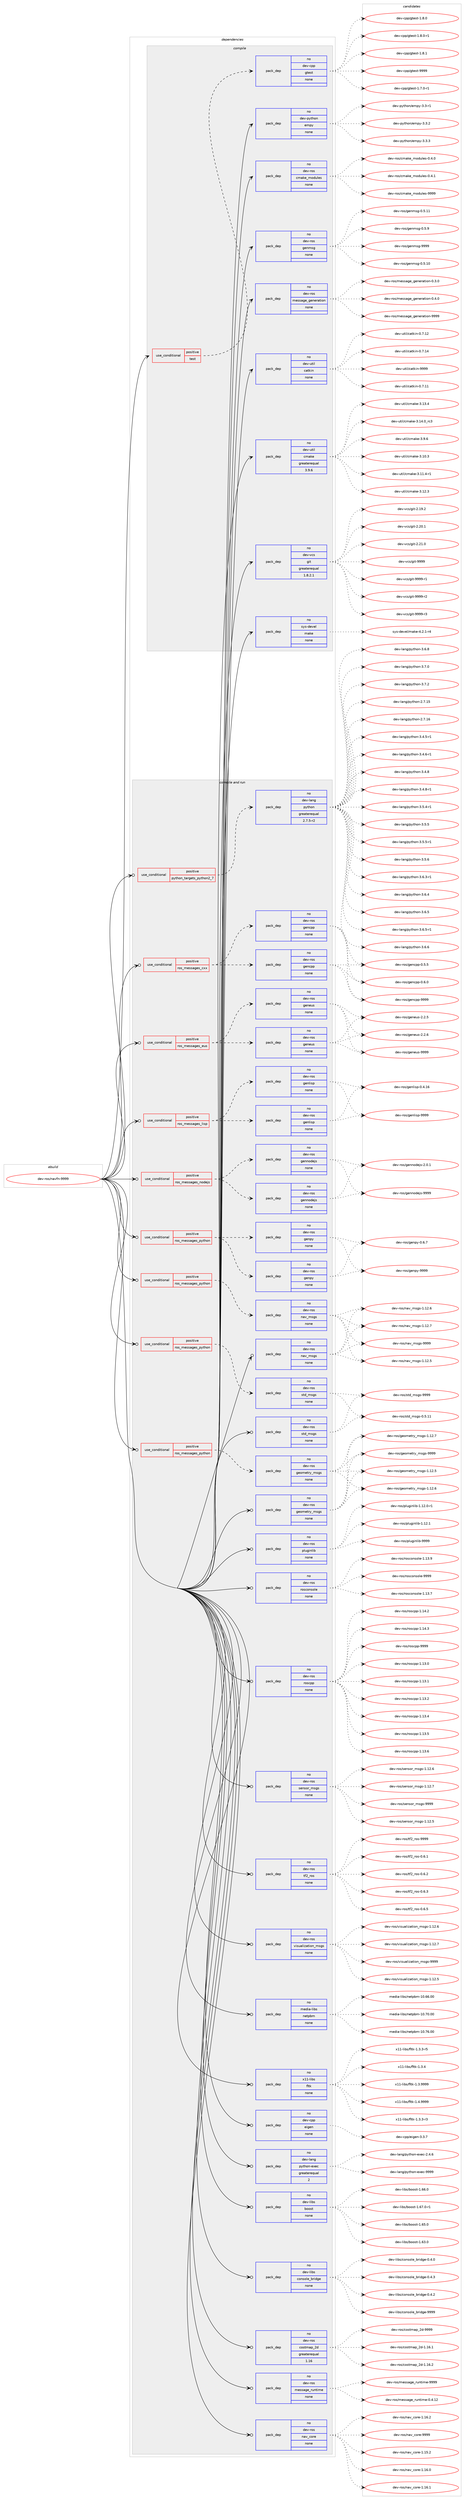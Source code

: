 digraph prolog {

# *************
# Graph options
# *************

newrank=true;
concentrate=true;
compound=true;
graph [rankdir=LR,fontname=Helvetica,fontsize=10,ranksep=1.5];#, ranksep=2.5, nodesep=0.2];
edge  [arrowhead=vee];
node  [fontname=Helvetica,fontsize=10];

# **********
# The ebuild
# **********

subgraph cluster_leftcol {
color=gray;
rank=same;
label=<<i>ebuild</i>>;
id [label="dev-ros/navfn-9999", color=red, width=4, href="../dev-ros/navfn-9999.svg"];
}

# ****************
# The dependencies
# ****************

subgraph cluster_midcol {
color=gray;
label=<<i>dependencies</i>>;
subgraph cluster_compile {
fillcolor="#eeeeee";
style=filled;
label=<<i>compile</i>>;
subgraph cond389167 {
dependency1460586 [label=<<TABLE BORDER="0" CELLBORDER="1" CELLSPACING="0" CELLPADDING="4"><TR><TD ROWSPAN="3" CELLPADDING="10">use_conditional</TD></TR><TR><TD>positive</TD></TR><TR><TD>test</TD></TR></TABLE>>, shape=none, color=red];
subgraph pack1048029 {
dependency1460587 [label=<<TABLE BORDER="0" CELLBORDER="1" CELLSPACING="0" CELLPADDING="4" WIDTH="220"><TR><TD ROWSPAN="6" CELLPADDING="30">pack_dep</TD></TR><TR><TD WIDTH="110">no</TD></TR><TR><TD>dev-cpp</TD></TR><TR><TD>gtest</TD></TR><TR><TD>none</TD></TR><TR><TD></TD></TR></TABLE>>, shape=none, color=blue];
}
dependency1460586:e -> dependency1460587:w [weight=20,style="dashed",arrowhead="vee"];
}
id:e -> dependency1460586:w [weight=20,style="solid",arrowhead="vee"];
subgraph pack1048030 {
dependency1460588 [label=<<TABLE BORDER="0" CELLBORDER="1" CELLSPACING="0" CELLPADDING="4" WIDTH="220"><TR><TD ROWSPAN="6" CELLPADDING="30">pack_dep</TD></TR><TR><TD WIDTH="110">no</TD></TR><TR><TD>dev-python</TD></TR><TR><TD>empy</TD></TR><TR><TD>none</TD></TR><TR><TD></TD></TR></TABLE>>, shape=none, color=blue];
}
id:e -> dependency1460588:w [weight=20,style="solid",arrowhead="vee"];
subgraph pack1048031 {
dependency1460589 [label=<<TABLE BORDER="0" CELLBORDER="1" CELLSPACING="0" CELLPADDING="4" WIDTH="220"><TR><TD ROWSPAN="6" CELLPADDING="30">pack_dep</TD></TR><TR><TD WIDTH="110">no</TD></TR><TR><TD>dev-ros</TD></TR><TR><TD>cmake_modules</TD></TR><TR><TD>none</TD></TR><TR><TD></TD></TR></TABLE>>, shape=none, color=blue];
}
id:e -> dependency1460589:w [weight=20,style="solid",arrowhead="vee"];
subgraph pack1048032 {
dependency1460590 [label=<<TABLE BORDER="0" CELLBORDER="1" CELLSPACING="0" CELLPADDING="4" WIDTH="220"><TR><TD ROWSPAN="6" CELLPADDING="30">pack_dep</TD></TR><TR><TD WIDTH="110">no</TD></TR><TR><TD>dev-ros</TD></TR><TR><TD>genmsg</TD></TR><TR><TD>none</TD></TR><TR><TD></TD></TR></TABLE>>, shape=none, color=blue];
}
id:e -> dependency1460590:w [weight=20,style="solid",arrowhead="vee"];
subgraph pack1048033 {
dependency1460591 [label=<<TABLE BORDER="0" CELLBORDER="1" CELLSPACING="0" CELLPADDING="4" WIDTH="220"><TR><TD ROWSPAN="6" CELLPADDING="30">pack_dep</TD></TR><TR><TD WIDTH="110">no</TD></TR><TR><TD>dev-ros</TD></TR><TR><TD>message_generation</TD></TR><TR><TD>none</TD></TR><TR><TD></TD></TR></TABLE>>, shape=none, color=blue];
}
id:e -> dependency1460591:w [weight=20,style="solid",arrowhead="vee"];
subgraph pack1048034 {
dependency1460592 [label=<<TABLE BORDER="0" CELLBORDER="1" CELLSPACING="0" CELLPADDING="4" WIDTH="220"><TR><TD ROWSPAN="6" CELLPADDING="30">pack_dep</TD></TR><TR><TD WIDTH="110">no</TD></TR><TR><TD>dev-util</TD></TR><TR><TD>catkin</TD></TR><TR><TD>none</TD></TR><TR><TD></TD></TR></TABLE>>, shape=none, color=blue];
}
id:e -> dependency1460592:w [weight=20,style="solid",arrowhead="vee"];
subgraph pack1048035 {
dependency1460593 [label=<<TABLE BORDER="0" CELLBORDER="1" CELLSPACING="0" CELLPADDING="4" WIDTH="220"><TR><TD ROWSPAN="6" CELLPADDING="30">pack_dep</TD></TR><TR><TD WIDTH="110">no</TD></TR><TR><TD>dev-util</TD></TR><TR><TD>cmake</TD></TR><TR><TD>greaterequal</TD></TR><TR><TD>3.9.6</TD></TR></TABLE>>, shape=none, color=blue];
}
id:e -> dependency1460593:w [weight=20,style="solid",arrowhead="vee"];
subgraph pack1048036 {
dependency1460594 [label=<<TABLE BORDER="0" CELLBORDER="1" CELLSPACING="0" CELLPADDING="4" WIDTH="220"><TR><TD ROWSPAN="6" CELLPADDING="30">pack_dep</TD></TR><TR><TD WIDTH="110">no</TD></TR><TR><TD>dev-vcs</TD></TR><TR><TD>git</TD></TR><TR><TD>greaterequal</TD></TR><TR><TD>1.8.2.1</TD></TR></TABLE>>, shape=none, color=blue];
}
id:e -> dependency1460594:w [weight=20,style="solid",arrowhead="vee"];
subgraph pack1048037 {
dependency1460595 [label=<<TABLE BORDER="0" CELLBORDER="1" CELLSPACING="0" CELLPADDING="4" WIDTH="220"><TR><TD ROWSPAN="6" CELLPADDING="30">pack_dep</TD></TR><TR><TD WIDTH="110">no</TD></TR><TR><TD>sys-devel</TD></TR><TR><TD>make</TD></TR><TR><TD>none</TD></TR><TR><TD></TD></TR></TABLE>>, shape=none, color=blue];
}
id:e -> dependency1460595:w [weight=20,style="solid",arrowhead="vee"];
}
subgraph cluster_compileandrun {
fillcolor="#eeeeee";
style=filled;
label=<<i>compile and run</i>>;
subgraph cond389168 {
dependency1460596 [label=<<TABLE BORDER="0" CELLBORDER="1" CELLSPACING="0" CELLPADDING="4"><TR><TD ROWSPAN="3" CELLPADDING="10">use_conditional</TD></TR><TR><TD>positive</TD></TR><TR><TD>python_targets_python2_7</TD></TR></TABLE>>, shape=none, color=red];
subgraph pack1048038 {
dependency1460597 [label=<<TABLE BORDER="0" CELLBORDER="1" CELLSPACING="0" CELLPADDING="4" WIDTH="220"><TR><TD ROWSPAN="6" CELLPADDING="30">pack_dep</TD></TR><TR><TD WIDTH="110">no</TD></TR><TR><TD>dev-lang</TD></TR><TR><TD>python</TD></TR><TR><TD>greaterequal</TD></TR><TR><TD>2.7.5-r2</TD></TR></TABLE>>, shape=none, color=blue];
}
dependency1460596:e -> dependency1460597:w [weight=20,style="dashed",arrowhead="vee"];
}
id:e -> dependency1460596:w [weight=20,style="solid",arrowhead="odotvee"];
subgraph cond389169 {
dependency1460598 [label=<<TABLE BORDER="0" CELLBORDER="1" CELLSPACING="0" CELLPADDING="4"><TR><TD ROWSPAN="3" CELLPADDING="10">use_conditional</TD></TR><TR><TD>positive</TD></TR><TR><TD>ros_messages_cxx</TD></TR></TABLE>>, shape=none, color=red];
subgraph pack1048039 {
dependency1460599 [label=<<TABLE BORDER="0" CELLBORDER="1" CELLSPACING="0" CELLPADDING="4" WIDTH="220"><TR><TD ROWSPAN="6" CELLPADDING="30">pack_dep</TD></TR><TR><TD WIDTH="110">no</TD></TR><TR><TD>dev-ros</TD></TR><TR><TD>gencpp</TD></TR><TR><TD>none</TD></TR><TR><TD></TD></TR></TABLE>>, shape=none, color=blue];
}
dependency1460598:e -> dependency1460599:w [weight=20,style="dashed",arrowhead="vee"];
subgraph pack1048040 {
dependency1460600 [label=<<TABLE BORDER="0" CELLBORDER="1" CELLSPACING="0" CELLPADDING="4" WIDTH="220"><TR><TD ROWSPAN="6" CELLPADDING="30">pack_dep</TD></TR><TR><TD WIDTH="110">no</TD></TR><TR><TD>dev-ros</TD></TR><TR><TD>gencpp</TD></TR><TR><TD>none</TD></TR><TR><TD></TD></TR></TABLE>>, shape=none, color=blue];
}
dependency1460598:e -> dependency1460600:w [weight=20,style="dashed",arrowhead="vee"];
}
id:e -> dependency1460598:w [weight=20,style="solid",arrowhead="odotvee"];
subgraph cond389170 {
dependency1460601 [label=<<TABLE BORDER="0" CELLBORDER="1" CELLSPACING="0" CELLPADDING="4"><TR><TD ROWSPAN="3" CELLPADDING="10">use_conditional</TD></TR><TR><TD>positive</TD></TR><TR><TD>ros_messages_eus</TD></TR></TABLE>>, shape=none, color=red];
subgraph pack1048041 {
dependency1460602 [label=<<TABLE BORDER="0" CELLBORDER="1" CELLSPACING="0" CELLPADDING="4" WIDTH="220"><TR><TD ROWSPAN="6" CELLPADDING="30">pack_dep</TD></TR><TR><TD WIDTH="110">no</TD></TR><TR><TD>dev-ros</TD></TR><TR><TD>geneus</TD></TR><TR><TD>none</TD></TR><TR><TD></TD></TR></TABLE>>, shape=none, color=blue];
}
dependency1460601:e -> dependency1460602:w [weight=20,style="dashed",arrowhead="vee"];
subgraph pack1048042 {
dependency1460603 [label=<<TABLE BORDER="0" CELLBORDER="1" CELLSPACING="0" CELLPADDING="4" WIDTH="220"><TR><TD ROWSPAN="6" CELLPADDING="30">pack_dep</TD></TR><TR><TD WIDTH="110">no</TD></TR><TR><TD>dev-ros</TD></TR><TR><TD>geneus</TD></TR><TR><TD>none</TD></TR><TR><TD></TD></TR></TABLE>>, shape=none, color=blue];
}
dependency1460601:e -> dependency1460603:w [weight=20,style="dashed",arrowhead="vee"];
}
id:e -> dependency1460601:w [weight=20,style="solid",arrowhead="odotvee"];
subgraph cond389171 {
dependency1460604 [label=<<TABLE BORDER="0" CELLBORDER="1" CELLSPACING="0" CELLPADDING="4"><TR><TD ROWSPAN="3" CELLPADDING="10">use_conditional</TD></TR><TR><TD>positive</TD></TR><TR><TD>ros_messages_lisp</TD></TR></TABLE>>, shape=none, color=red];
subgraph pack1048043 {
dependency1460605 [label=<<TABLE BORDER="0" CELLBORDER="1" CELLSPACING="0" CELLPADDING="4" WIDTH="220"><TR><TD ROWSPAN="6" CELLPADDING="30">pack_dep</TD></TR><TR><TD WIDTH="110">no</TD></TR><TR><TD>dev-ros</TD></TR><TR><TD>genlisp</TD></TR><TR><TD>none</TD></TR><TR><TD></TD></TR></TABLE>>, shape=none, color=blue];
}
dependency1460604:e -> dependency1460605:w [weight=20,style="dashed",arrowhead="vee"];
subgraph pack1048044 {
dependency1460606 [label=<<TABLE BORDER="0" CELLBORDER="1" CELLSPACING="0" CELLPADDING="4" WIDTH="220"><TR><TD ROWSPAN="6" CELLPADDING="30">pack_dep</TD></TR><TR><TD WIDTH="110">no</TD></TR><TR><TD>dev-ros</TD></TR><TR><TD>genlisp</TD></TR><TR><TD>none</TD></TR><TR><TD></TD></TR></TABLE>>, shape=none, color=blue];
}
dependency1460604:e -> dependency1460606:w [weight=20,style="dashed",arrowhead="vee"];
}
id:e -> dependency1460604:w [weight=20,style="solid",arrowhead="odotvee"];
subgraph cond389172 {
dependency1460607 [label=<<TABLE BORDER="0" CELLBORDER="1" CELLSPACING="0" CELLPADDING="4"><TR><TD ROWSPAN="3" CELLPADDING="10">use_conditional</TD></TR><TR><TD>positive</TD></TR><TR><TD>ros_messages_nodejs</TD></TR></TABLE>>, shape=none, color=red];
subgraph pack1048045 {
dependency1460608 [label=<<TABLE BORDER="0" CELLBORDER="1" CELLSPACING="0" CELLPADDING="4" WIDTH="220"><TR><TD ROWSPAN="6" CELLPADDING="30">pack_dep</TD></TR><TR><TD WIDTH="110">no</TD></TR><TR><TD>dev-ros</TD></TR><TR><TD>gennodejs</TD></TR><TR><TD>none</TD></TR><TR><TD></TD></TR></TABLE>>, shape=none, color=blue];
}
dependency1460607:e -> dependency1460608:w [weight=20,style="dashed",arrowhead="vee"];
subgraph pack1048046 {
dependency1460609 [label=<<TABLE BORDER="0" CELLBORDER="1" CELLSPACING="0" CELLPADDING="4" WIDTH="220"><TR><TD ROWSPAN="6" CELLPADDING="30">pack_dep</TD></TR><TR><TD WIDTH="110">no</TD></TR><TR><TD>dev-ros</TD></TR><TR><TD>gennodejs</TD></TR><TR><TD>none</TD></TR><TR><TD></TD></TR></TABLE>>, shape=none, color=blue];
}
dependency1460607:e -> dependency1460609:w [weight=20,style="dashed",arrowhead="vee"];
}
id:e -> dependency1460607:w [weight=20,style="solid",arrowhead="odotvee"];
subgraph cond389173 {
dependency1460610 [label=<<TABLE BORDER="0" CELLBORDER="1" CELLSPACING="0" CELLPADDING="4"><TR><TD ROWSPAN="3" CELLPADDING="10">use_conditional</TD></TR><TR><TD>positive</TD></TR><TR><TD>ros_messages_python</TD></TR></TABLE>>, shape=none, color=red];
subgraph pack1048047 {
dependency1460611 [label=<<TABLE BORDER="0" CELLBORDER="1" CELLSPACING="0" CELLPADDING="4" WIDTH="220"><TR><TD ROWSPAN="6" CELLPADDING="30">pack_dep</TD></TR><TR><TD WIDTH="110">no</TD></TR><TR><TD>dev-ros</TD></TR><TR><TD>genpy</TD></TR><TR><TD>none</TD></TR><TR><TD></TD></TR></TABLE>>, shape=none, color=blue];
}
dependency1460610:e -> dependency1460611:w [weight=20,style="dashed",arrowhead="vee"];
subgraph pack1048048 {
dependency1460612 [label=<<TABLE BORDER="0" CELLBORDER="1" CELLSPACING="0" CELLPADDING="4" WIDTH="220"><TR><TD ROWSPAN="6" CELLPADDING="30">pack_dep</TD></TR><TR><TD WIDTH="110">no</TD></TR><TR><TD>dev-ros</TD></TR><TR><TD>genpy</TD></TR><TR><TD>none</TD></TR><TR><TD></TD></TR></TABLE>>, shape=none, color=blue];
}
dependency1460610:e -> dependency1460612:w [weight=20,style="dashed",arrowhead="vee"];
}
id:e -> dependency1460610:w [weight=20,style="solid",arrowhead="odotvee"];
subgraph cond389174 {
dependency1460613 [label=<<TABLE BORDER="0" CELLBORDER="1" CELLSPACING="0" CELLPADDING="4"><TR><TD ROWSPAN="3" CELLPADDING="10">use_conditional</TD></TR><TR><TD>positive</TD></TR><TR><TD>ros_messages_python</TD></TR></TABLE>>, shape=none, color=red];
subgraph pack1048049 {
dependency1460614 [label=<<TABLE BORDER="0" CELLBORDER="1" CELLSPACING="0" CELLPADDING="4" WIDTH="220"><TR><TD ROWSPAN="6" CELLPADDING="30">pack_dep</TD></TR><TR><TD WIDTH="110">no</TD></TR><TR><TD>dev-ros</TD></TR><TR><TD>geometry_msgs</TD></TR><TR><TD>none</TD></TR><TR><TD></TD></TR></TABLE>>, shape=none, color=blue];
}
dependency1460613:e -> dependency1460614:w [weight=20,style="dashed",arrowhead="vee"];
}
id:e -> dependency1460613:w [weight=20,style="solid",arrowhead="odotvee"];
subgraph cond389175 {
dependency1460615 [label=<<TABLE BORDER="0" CELLBORDER="1" CELLSPACING="0" CELLPADDING="4"><TR><TD ROWSPAN="3" CELLPADDING="10">use_conditional</TD></TR><TR><TD>positive</TD></TR><TR><TD>ros_messages_python</TD></TR></TABLE>>, shape=none, color=red];
subgraph pack1048050 {
dependency1460616 [label=<<TABLE BORDER="0" CELLBORDER="1" CELLSPACING="0" CELLPADDING="4" WIDTH="220"><TR><TD ROWSPAN="6" CELLPADDING="30">pack_dep</TD></TR><TR><TD WIDTH="110">no</TD></TR><TR><TD>dev-ros</TD></TR><TR><TD>nav_msgs</TD></TR><TR><TD>none</TD></TR><TR><TD></TD></TR></TABLE>>, shape=none, color=blue];
}
dependency1460615:e -> dependency1460616:w [weight=20,style="dashed",arrowhead="vee"];
}
id:e -> dependency1460615:w [weight=20,style="solid",arrowhead="odotvee"];
subgraph cond389176 {
dependency1460617 [label=<<TABLE BORDER="0" CELLBORDER="1" CELLSPACING="0" CELLPADDING="4"><TR><TD ROWSPAN="3" CELLPADDING="10">use_conditional</TD></TR><TR><TD>positive</TD></TR><TR><TD>ros_messages_python</TD></TR></TABLE>>, shape=none, color=red];
subgraph pack1048051 {
dependency1460618 [label=<<TABLE BORDER="0" CELLBORDER="1" CELLSPACING="0" CELLPADDING="4" WIDTH="220"><TR><TD ROWSPAN="6" CELLPADDING="30">pack_dep</TD></TR><TR><TD WIDTH="110">no</TD></TR><TR><TD>dev-ros</TD></TR><TR><TD>std_msgs</TD></TR><TR><TD>none</TD></TR><TR><TD></TD></TR></TABLE>>, shape=none, color=blue];
}
dependency1460617:e -> dependency1460618:w [weight=20,style="dashed",arrowhead="vee"];
}
id:e -> dependency1460617:w [weight=20,style="solid",arrowhead="odotvee"];
subgraph pack1048052 {
dependency1460619 [label=<<TABLE BORDER="0" CELLBORDER="1" CELLSPACING="0" CELLPADDING="4" WIDTH="220"><TR><TD ROWSPAN="6" CELLPADDING="30">pack_dep</TD></TR><TR><TD WIDTH="110">no</TD></TR><TR><TD>dev-cpp</TD></TR><TR><TD>eigen</TD></TR><TR><TD>none</TD></TR><TR><TD></TD></TR></TABLE>>, shape=none, color=blue];
}
id:e -> dependency1460619:w [weight=20,style="solid",arrowhead="odotvee"];
subgraph pack1048053 {
dependency1460620 [label=<<TABLE BORDER="0" CELLBORDER="1" CELLSPACING="0" CELLPADDING="4" WIDTH="220"><TR><TD ROWSPAN="6" CELLPADDING="30">pack_dep</TD></TR><TR><TD WIDTH="110">no</TD></TR><TR><TD>dev-lang</TD></TR><TR><TD>python-exec</TD></TR><TR><TD>greaterequal</TD></TR><TR><TD>2</TD></TR></TABLE>>, shape=none, color=blue];
}
id:e -> dependency1460620:w [weight=20,style="solid",arrowhead="odotvee"];
subgraph pack1048054 {
dependency1460621 [label=<<TABLE BORDER="0" CELLBORDER="1" CELLSPACING="0" CELLPADDING="4" WIDTH="220"><TR><TD ROWSPAN="6" CELLPADDING="30">pack_dep</TD></TR><TR><TD WIDTH="110">no</TD></TR><TR><TD>dev-libs</TD></TR><TR><TD>boost</TD></TR><TR><TD>none</TD></TR><TR><TD></TD></TR></TABLE>>, shape=none, color=blue];
}
id:e -> dependency1460621:w [weight=20,style="solid",arrowhead="odotvee"];
subgraph pack1048055 {
dependency1460622 [label=<<TABLE BORDER="0" CELLBORDER="1" CELLSPACING="0" CELLPADDING="4" WIDTH="220"><TR><TD ROWSPAN="6" CELLPADDING="30">pack_dep</TD></TR><TR><TD WIDTH="110">no</TD></TR><TR><TD>dev-libs</TD></TR><TR><TD>console_bridge</TD></TR><TR><TD>none</TD></TR><TR><TD></TD></TR></TABLE>>, shape=none, color=blue];
}
id:e -> dependency1460622:w [weight=20,style="solid",arrowhead="odotvee"];
subgraph pack1048056 {
dependency1460623 [label=<<TABLE BORDER="0" CELLBORDER="1" CELLSPACING="0" CELLPADDING="4" WIDTH="220"><TR><TD ROWSPAN="6" CELLPADDING="30">pack_dep</TD></TR><TR><TD WIDTH="110">no</TD></TR><TR><TD>dev-ros</TD></TR><TR><TD>costmap_2d</TD></TR><TR><TD>greaterequal</TD></TR><TR><TD>1.16</TD></TR></TABLE>>, shape=none, color=blue];
}
id:e -> dependency1460623:w [weight=20,style="solid",arrowhead="odotvee"];
subgraph pack1048057 {
dependency1460624 [label=<<TABLE BORDER="0" CELLBORDER="1" CELLSPACING="0" CELLPADDING="4" WIDTH="220"><TR><TD ROWSPAN="6" CELLPADDING="30">pack_dep</TD></TR><TR><TD WIDTH="110">no</TD></TR><TR><TD>dev-ros</TD></TR><TR><TD>geometry_msgs</TD></TR><TR><TD>none</TD></TR><TR><TD></TD></TR></TABLE>>, shape=none, color=blue];
}
id:e -> dependency1460624:w [weight=20,style="solid",arrowhead="odotvee"];
subgraph pack1048058 {
dependency1460625 [label=<<TABLE BORDER="0" CELLBORDER="1" CELLSPACING="0" CELLPADDING="4" WIDTH="220"><TR><TD ROWSPAN="6" CELLPADDING="30">pack_dep</TD></TR><TR><TD WIDTH="110">no</TD></TR><TR><TD>dev-ros</TD></TR><TR><TD>message_runtime</TD></TR><TR><TD>none</TD></TR><TR><TD></TD></TR></TABLE>>, shape=none, color=blue];
}
id:e -> dependency1460625:w [weight=20,style="solid",arrowhead="odotvee"];
subgraph pack1048059 {
dependency1460626 [label=<<TABLE BORDER="0" CELLBORDER="1" CELLSPACING="0" CELLPADDING="4" WIDTH="220"><TR><TD ROWSPAN="6" CELLPADDING="30">pack_dep</TD></TR><TR><TD WIDTH="110">no</TD></TR><TR><TD>dev-ros</TD></TR><TR><TD>nav_core</TD></TR><TR><TD>none</TD></TR><TR><TD></TD></TR></TABLE>>, shape=none, color=blue];
}
id:e -> dependency1460626:w [weight=20,style="solid",arrowhead="odotvee"];
subgraph pack1048060 {
dependency1460627 [label=<<TABLE BORDER="0" CELLBORDER="1" CELLSPACING="0" CELLPADDING="4" WIDTH="220"><TR><TD ROWSPAN="6" CELLPADDING="30">pack_dep</TD></TR><TR><TD WIDTH="110">no</TD></TR><TR><TD>dev-ros</TD></TR><TR><TD>nav_msgs</TD></TR><TR><TD>none</TD></TR><TR><TD></TD></TR></TABLE>>, shape=none, color=blue];
}
id:e -> dependency1460627:w [weight=20,style="solid",arrowhead="odotvee"];
subgraph pack1048061 {
dependency1460628 [label=<<TABLE BORDER="0" CELLBORDER="1" CELLSPACING="0" CELLPADDING="4" WIDTH="220"><TR><TD ROWSPAN="6" CELLPADDING="30">pack_dep</TD></TR><TR><TD WIDTH="110">no</TD></TR><TR><TD>dev-ros</TD></TR><TR><TD>pluginlib</TD></TR><TR><TD>none</TD></TR><TR><TD></TD></TR></TABLE>>, shape=none, color=blue];
}
id:e -> dependency1460628:w [weight=20,style="solid",arrowhead="odotvee"];
subgraph pack1048062 {
dependency1460629 [label=<<TABLE BORDER="0" CELLBORDER="1" CELLSPACING="0" CELLPADDING="4" WIDTH="220"><TR><TD ROWSPAN="6" CELLPADDING="30">pack_dep</TD></TR><TR><TD WIDTH="110">no</TD></TR><TR><TD>dev-ros</TD></TR><TR><TD>rosconsole</TD></TR><TR><TD>none</TD></TR><TR><TD></TD></TR></TABLE>>, shape=none, color=blue];
}
id:e -> dependency1460629:w [weight=20,style="solid",arrowhead="odotvee"];
subgraph pack1048063 {
dependency1460630 [label=<<TABLE BORDER="0" CELLBORDER="1" CELLSPACING="0" CELLPADDING="4" WIDTH="220"><TR><TD ROWSPAN="6" CELLPADDING="30">pack_dep</TD></TR><TR><TD WIDTH="110">no</TD></TR><TR><TD>dev-ros</TD></TR><TR><TD>roscpp</TD></TR><TR><TD>none</TD></TR><TR><TD></TD></TR></TABLE>>, shape=none, color=blue];
}
id:e -> dependency1460630:w [weight=20,style="solid",arrowhead="odotvee"];
subgraph pack1048064 {
dependency1460631 [label=<<TABLE BORDER="0" CELLBORDER="1" CELLSPACING="0" CELLPADDING="4" WIDTH="220"><TR><TD ROWSPAN="6" CELLPADDING="30">pack_dep</TD></TR><TR><TD WIDTH="110">no</TD></TR><TR><TD>dev-ros</TD></TR><TR><TD>sensor_msgs</TD></TR><TR><TD>none</TD></TR><TR><TD></TD></TR></TABLE>>, shape=none, color=blue];
}
id:e -> dependency1460631:w [weight=20,style="solid",arrowhead="odotvee"];
subgraph pack1048065 {
dependency1460632 [label=<<TABLE BORDER="0" CELLBORDER="1" CELLSPACING="0" CELLPADDING="4" WIDTH="220"><TR><TD ROWSPAN="6" CELLPADDING="30">pack_dep</TD></TR><TR><TD WIDTH="110">no</TD></TR><TR><TD>dev-ros</TD></TR><TR><TD>std_msgs</TD></TR><TR><TD>none</TD></TR><TR><TD></TD></TR></TABLE>>, shape=none, color=blue];
}
id:e -> dependency1460632:w [weight=20,style="solid",arrowhead="odotvee"];
subgraph pack1048066 {
dependency1460633 [label=<<TABLE BORDER="0" CELLBORDER="1" CELLSPACING="0" CELLPADDING="4" WIDTH="220"><TR><TD ROWSPAN="6" CELLPADDING="30">pack_dep</TD></TR><TR><TD WIDTH="110">no</TD></TR><TR><TD>dev-ros</TD></TR><TR><TD>tf2_ros</TD></TR><TR><TD>none</TD></TR><TR><TD></TD></TR></TABLE>>, shape=none, color=blue];
}
id:e -> dependency1460633:w [weight=20,style="solid",arrowhead="odotvee"];
subgraph pack1048067 {
dependency1460634 [label=<<TABLE BORDER="0" CELLBORDER="1" CELLSPACING="0" CELLPADDING="4" WIDTH="220"><TR><TD ROWSPAN="6" CELLPADDING="30">pack_dep</TD></TR><TR><TD WIDTH="110">no</TD></TR><TR><TD>dev-ros</TD></TR><TR><TD>visualization_msgs</TD></TR><TR><TD>none</TD></TR><TR><TD></TD></TR></TABLE>>, shape=none, color=blue];
}
id:e -> dependency1460634:w [weight=20,style="solid",arrowhead="odotvee"];
subgraph pack1048068 {
dependency1460635 [label=<<TABLE BORDER="0" CELLBORDER="1" CELLSPACING="0" CELLPADDING="4" WIDTH="220"><TR><TD ROWSPAN="6" CELLPADDING="30">pack_dep</TD></TR><TR><TD WIDTH="110">no</TD></TR><TR><TD>media-libs</TD></TR><TR><TD>netpbm</TD></TR><TR><TD>none</TD></TR><TR><TD></TD></TR></TABLE>>, shape=none, color=blue];
}
id:e -> dependency1460635:w [weight=20,style="solid",arrowhead="odotvee"];
subgraph pack1048069 {
dependency1460636 [label=<<TABLE BORDER="0" CELLBORDER="1" CELLSPACING="0" CELLPADDING="4" WIDTH="220"><TR><TD ROWSPAN="6" CELLPADDING="30">pack_dep</TD></TR><TR><TD WIDTH="110">no</TD></TR><TR><TD>x11-libs</TD></TR><TR><TD>fltk</TD></TR><TR><TD>none</TD></TR><TR><TD></TD></TR></TABLE>>, shape=none, color=blue];
}
id:e -> dependency1460636:w [weight=20,style="solid",arrowhead="odotvee"];
}
subgraph cluster_run {
fillcolor="#eeeeee";
style=filled;
label=<<i>run</i>>;
}
}

# **************
# The candidates
# **************

subgraph cluster_choices {
rank=same;
color=gray;
label=<<i>candidates</i>>;

subgraph choice1048029 {
color=black;
nodesep=1;
choice1001011184599112112471031161011151164549465546484511449 [label="dev-cpp/gtest-1.7.0-r1", color=red, width=4,href="../dev-cpp/gtest-1.7.0-r1.svg"];
choice100101118459911211247103116101115116454946564648 [label="dev-cpp/gtest-1.8.0", color=red, width=4,href="../dev-cpp/gtest-1.8.0.svg"];
choice1001011184599112112471031161011151164549465646484511449 [label="dev-cpp/gtest-1.8.0-r1", color=red, width=4,href="../dev-cpp/gtest-1.8.0-r1.svg"];
choice100101118459911211247103116101115116454946564649 [label="dev-cpp/gtest-1.8.1", color=red, width=4,href="../dev-cpp/gtest-1.8.1.svg"];
choice1001011184599112112471031161011151164557575757 [label="dev-cpp/gtest-9999", color=red, width=4,href="../dev-cpp/gtest-9999.svg"];
dependency1460587:e -> choice1001011184599112112471031161011151164549465546484511449:w [style=dotted,weight="100"];
dependency1460587:e -> choice100101118459911211247103116101115116454946564648:w [style=dotted,weight="100"];
dependency1460587:e -> choice1001011184599112112471031161011151164549465646484511449:w [style=dotted,weight="100"];
dependency1460587:e -> choice100101118459911211247103116101115116454946564649:w [style=dotted,weight="100"];
dependency1460587:e -> choice1001011184599112112471031161011151164557575757:w [style=dotted,weight="100"];
}
subgraph choice1048030 {
color=black;
nodesep=1;
choice1001011184511212111610411111047101109112121455146514511449 [label="dev-python/empy-3.3-r1", color=red, width=4,href="../dev-python/empy-3.3-r1.svg"];
choice1001011184511212111610411111047101109112121455146514650 [label="dev-python/empy-3.3.2", color=red, width=4,href="../dev-python/empy-3.3.2.svg"];
choice1001011184511212111610411111047101109112121455146514651 [label="dev-python/empy-3.3.3", color=red, width=4,href="../dev-python/empy-3.3.3.svg"];
dependency1460588:e -> choice1001011184511212111610411111047101109112121455146514511449:w [style=dotted,weight="100"];
dependency1460588:e -> choice1001011184511212111610411111047101109112121455146514650:w [style=dotted,weight="100"];
dependency1460588:e -> choice1001011184511212111610411111047101109112121455146514651:w [style=dotted,weight="100"];
}
subgraph choice1048031 {
color=black;
nodesep=1;
choice1001011184511411111547991099710710195109111100117108101115454846524648 [label="dev-ros/cmake_modules-0.4.0", color=red, width=4,href="../dev-ros/cmake_modules-0.4.0.svg"];
choice1001011184511411111547991099710710195109111100117108101115454846524649 [label="dev-ros/cmake_modules-0.4.1", color=red, width=4,href="../dev-ros/cmake_modules-0.4.1.svg"];
choice10010111845114111115479910997107101951091111001171081011154557575757 [label="dev-ros/cmake_modules-9999", color=red, width=4,href="../dev-ros/cmake_modules-9999.svg"];
dependency1460589:e -> choice1001011184511411111547991099710710195109111100117108101115454846524648:w [style=dotted,weight="100"];
dependency1460589:e -> choice1001011184511411111547991099710710195109111100117108101115454846524649:w [style=dotted,weight="100"];
dependency1460589:e -> choice10010111845114111115479910997107101951091111001171081011154557575757:w [style=dotted,weight="100"];
}
subgraph choice1048032 {
color=black;
nodesep=1;
choice100101118451141111154710310111010911510345484653464948 [label="dev-ros/genmsg-0.5.10", color=red, width=4,href="../dev-ros/genmsg-0.5.10.svg"];
choice100101118451141111154710310111010911510345484653464949 [label="dev-ros/genmsg-0.5.11", color=red, width=4,href="../dev-ros/genmsg-0.5.11.svg"];
choice1001011184511411111547103101110109115103454846534657 [label="dev-ros/genmsg-0.5.9", color=red, width=4,href="../dev-ros/genmsg-0.5.9.svg"];
choice10010111845114111115471031011101091151034557575757 [label="dev-ros/genmsg-9999", color=red, width=4,href="../dev-ros/genmsg-9999.svg"];
dependency1460590:e -> choice100101118451141111154710310111010911510345484653464948:w [style=dotted,weight="100"];
dependency1460590:e -> choice100101118451141111154710310111010911510345484653464949:w [style=dotted,weight="100"];
dependency1460590:e -> choice1001011184511411111547103101110109115103454846534657:w [style=dotted,weight="100"];
dependency1460590:e -> choice10010111845114111115471031011101091151034557575757:w [style=dotted,weight="100"];
}
subgraph choice1048033 {
color=black;
nodesep=1;
choice1001011184511411111547109101115115971031019510310111010111497116105111110454846514648 [label="dev-ros/message_generation-0.3.0", color=red, width=4,href="../dev-ros/message_generation-0.3.0.svg"];
choice1001011184511411111547109101115115971031019510310111010111497116105111110454846524648 [label="dev-ros/message_generation-0.4.0", color=red, width=4,href="../dev-ros/message_generation-0.4.0.svg"];
choice10010111845114111115471091011151159710310195103101110101114971161051111104557575757 [label="dev-ros/message_generation-9999", color=red, width=4,href="../dev-ros/message_generation-9999.svg"];
dependency1460591:e -> choice1001011184511411111547109101115115971031019510310111010111497116105111110454846514648:w [style=dotted,weight="100"];
dependency1460591:e -> choice1001011184511411111547109101115115971031019510310111010111497116105111110454846524648:w [style=dotted,weight="100"];
dependency1460591:e -> choice10010111845114111115471091011151159710310195103101110101114971161051111104557575757:w [style=dotted,weight="100"];
}
subgraph choice1048034 {
color=black;
nodesep=1;
choice1001011184511711610510847999711610710511045484655464949 [label="dev-util/catkin-0.7.11", color=red, width=4,href="../dev-util/catkin-0.7.11.svg"];
choice1001011184511711610510847999711610710511045484655464950 [label="dev-util/catkin-0.7.12", color=red, width=4,href="../dev-util/catkin-0.7.12.svg"];
choice1001011184511711610510847999711610710511045484655464952 [label="dev-util/catkin-0.7.14", color=red, width=4,href="../dev-util/catkin-0.7.14.svg"];
choice100101118451171161051084799971161071051104557575757 [label="dev-util/catkin-9999", color=red, width=4,href="../dev-util/catkin-9999.svg"];
dependency1460592:e -> choice1001011184511711610510847999711610710511045484655464949:w [style=dotted,weight="100"];
dependency1460592:e -> choice1001011184511711610510847999711610710511045484655464950:w [style=dotted,weight="100"];
dependency1460592:e -> choice1001011184511711610510847999711610710511045484655464952:w [style=dotted,weight="100"];
dependency1460592:e -> choice100101118451171161051084799971161071051104557575757:w [style=dotted,weight="100"];
}
subgraph choice1048035 {
color=black;
nodesep=1;
choice1001011184511711610510847991099710710145514649484651 [label="dev-util/cmake-3.10.3", color=red, width=4,href="../dev-util/cmake-3.10.3.svg"];
choice10010111845117116105108479910997107101455146494946524511449 [label="dev-util/cmake-3.11.4-r1", color=red, width=4,href="../dev-util/cmake-3.11.4-r1.svg"];
choice1001011184511711610510847991099710710145514649504651 [label="dev-util/cmake-3.12.3", color=red, width=4,href="../dev-util/cmake-3.12.3.svg"];
choice1001011184511711610510847991099710710145514649514652 [label="dev-util/cmake-3.13.4", color=red, width=4,href="../dev-util/cmake-3.13.4.svg"];
choice1001011184511711610510847991099710710145514649524648951149951 [label="dev-util/cmake-3.14.0_rc3", color=red, width=4,href="../dev-util/cmake-3.14.0_rc3.svg"];
choice10010111845117116105108479910997107101455146574654 [label="dev-util/cmake-3.9.6", color=red, width=4,href="../dev-util/cmake-3.9.6.svg"];
dependency1460593:e -> choice1001011184511711610510847991099710710145514649484651:w [style=dotted,weight="100"];
dependency1460593:e -> choice10010111845117116105108479910997107101455146494946524511449:w [style=dotted,weight="100"];
dependency1460593:e -> choice1001011184511711610510847991099710710145514649504651:w [style=dotted,weight="100"];
dependency1460593:e -> choice1001011184511711610510847991099710710145514649514652:w [style=dotted,weight="100"];
dependency1460593:e -> choice1001011184511711610510847991099710710145514649524648951149951:w [style=dotted,weight="100"];
dependency1460593:e -> choice10010111845117116105108479910997107101455146574654:w [style=dotted,weight="100"];
}
subgraph choice1048036 {
color=black;
nodesep=1;
choice10010111845118991154710310511645504649574650 [label="dev-vcs/git-2.19.2", color=red, width=4,href="../dev-vcs/git-2.19.2.svg"];
choice10010111845118991154710310511645504650484649 [label="dev-vcs/git-2.20.1", color=red, width=4,href="../dev-vcs/git-2.20.1.svg"];
choice10010111845118991154710310511645504650494648 [label="dev-vcs/git-2.21.0", color=red, width=4,href="../dev-vcs/git-2.21.0.svg"];
choice1001011184511899115471031051164557575757 [label="dev-vcs/git-9999", color=red, width=4,href="../dev-vcs/git-9999.svg"];
choice10010111845118991154710310511645575757574511449 [label="dev-vcs/git-9999-r1", color=red, width=4,href="../dev-vcs/git-9999-r1.svg"];
choice10010111845118991154710310511645575757574511450 [label="dev-vcs/git-9999-r2", color=red, width=4,href="../dev-vcs/git-9999-r2.svg"];
choice10010111845118991154710310511645575757574511451 [label="dev-vcs/git-9999-r3", color=red, width=4,href="../dev-vcs/git-9999-r3.svg"];
dependency1460594:e -> choice10010111845118991154710310511645504649574650:w [style=dotted,weight="100"];
dependency1460594:e -> choice10010111845118991154710310511645504650484649:w [style=dotted,weight="100"];
dependency1460594:e -> choice10010111845118991154710310511645504650494648:w [style=dotted,weight="100"];
dependency1460594:e -> choice1001011184511899115471031051164557575757:w [style=dotted,weight="100"];
dependency1460594:e -> choice10010111845118991154710310511645575757574511449:w [style=dotted,weight="100"];
dependency1460594:e -> choice10010111845118991154710310511645575757574511450:w [style=dotted,weight="100"];
dependency1460594:e -> choice10010111845118991154710310511645575757574511451:w [style=dotted,weight="100"];
}
subgraph choice1048037 {
color=black;
nodesep=1;
choice1151211154510010111810110847109971071014552465046494511452 [label="sys-devel/make-4.2.1-r4", color=red, width=4,href="../sys-devel/make-4.2.1-r4.svg"];
dependency1460595:e -> choice1151211154510010111810110847109971071014552465046494511452:w [style=dotted,weight="100"];
}
subgraph choice1048038 {
color=black;
nodesep=1;
choice10010111845108971101034711212111610411111045504655464953 [label="dev-lang/python-2.7.15", color=red, width=4,href="../dev-lang/python-2.7.15.svg"];
choice10010111845108971101034711212111610411111045504655464954 [label="dev-lang/python-2.7.16", color=red, width=4,href="../dev-lang/python-2.7.16.svg"];
choice1001011184510897110103471121211161041111104551465246534511449 [label="dev-lang/python-3.4.5-r1", color=red, width=4,href="../dev-lang/python-3.4.5-r1.svg"];
choice1001011184510897110103471121211161041111104551465246544511449 [label="dev-lang/python-3.4.6-r1", color=red, width=4,href="../dev-lang/python-3.4.6-r1.svg"];
choice100101118451089711010347112121116104111110455146524656 [label="dev-lang/python-3.4.8", color=red, width=4,href="../dev-lang/python-3.4.8.svg"];
choice1001011184510897110103471121211161041111104551465246564511449 [label="dev-lang/python-3.4.8-r1", color=red, width=4,href="../dev-lang/python-3.4.8-r1.svg"];
choice1001011184510897110103471121211161041111104551465346524511449 [label="dev-lang/python-3.5.4-r1", color=red, width=4,href="../dev-lang/python-3.5.4-r1.svg"];
choice100101118451089711010347112121116104111110455146534653 [label="dev-lang/python-3.5.5", color=red, width=4,href="../dev-lang/python-3.5.5.svg"];
choice1001011184510897110103471121211161041111104551465346534511449 [label="dev-lang/python-3.5.5-r1", color=red, width=4,href="../dev-lang/python-3.5.5-r1.svg"];
choice100101118451089711010347112121116104111110455146534654 [label="dev-lang/python-3.5.6", color=red, width=4,href="../dev-lang/python-3.5.6.svg"];
choice1001011184510897110103471121211161041111104551465446514511449 [label="dev-lang/python-3.6.3-r1", color=red, width=4,href="../dev-lang/python-3.6.3-r1.svg"];
choice100101118451089711010347112121116104111110455146544652 [label="dev-lang/python-3.6.4", color=red, width=4,href="../dev-lang/python-3.6.4.svg"];
choice100101118451089711010347112121116104111110455146544653 [label="dev-lang/python-3.6.5", color=red, width=4,href="../dev-lang/python-3.6.5.svg"];
choice1001011184510897110103471121211161041111104551465446534511449 [label="dev-lang/python-3.6.5-r1", color=red, width=4,href="../dev-lang/python-3.6.5-r1.svg"];
choice100101118451089711010347112121116104111110455146544654 [label="dev-lang/python-3.6.6", color=red, width=4,href="../dev-lang/python-3.6.6.svg"];
choice100101118451089711010347112121116104111110455146544656 [label="dev-lang/python-3.6.8", color=red, width=4,href="../dev-lang/python-3.6.8.svg"];
choice100101118451089711010347112121116104111110455146554648 [label="dev-lang/python-3.7.0", color=red, width=4,href="../dev-lang/python-3.7.0.svg"];
choice100101118451089711010347112121116104111110455146554650 [label="dev-lang/python-3.7.2", color=red, width=4,href="../dev-lang/python-3.7.2.svg"];
dependency1460597:e -> choice10010111845108971101034711212111610411111045504655464953:w [style=dotted,weight="100"];
dependency1460597:e -> choice10010111845108971101034711212111610411111045504655464954:w [style=dotted,weight="100"];
dependency1460597:e -> choice1001011184510897110103471121211161041111104551465246534511449:w [style=dotted,weight="100"];
dependency1460597:e -> choice1001011184510897110103471121211161041111104551465246544511449:w [style=dotted,weight="100"];
dependency1460597:e -> choice100101118451089711010347112121116104111110455146524656:w [style=dotted,weight="100"];
dependency1460597:e -> choice1001011184510897110103471121211161041111104551465246564511449:w [style=dotted,weight="100"];
dependency1460597:e -> choice1001011184510897110103471121211161041111104551465346524511449:w [style=dotted,weight="100"];
dependency1460597:e -> choice100101118451089711010347112121116104111110455146534653:w [style=dotted,weight="100"];
dependency1460597:e -> choice1001011184510897110103471121211161041111104551465346534511449:w [style=dotted,weight="100"];
dependency1460597:e -> choice100101118451089711010347112121116104111110455146534654:w [style=dotted,weight="100"];
dependency1460597:e -> choice1001011184510897110103471121211161041111104551465446514511449:w [style=dotted,weight="100"];
dependency1460597:e -> choice100101118451089711010347112121116104111110455146544652:w [style=dotted,weight="100"];
dependency1460597:e -> choice100101118451089711010347112121116104111110455146544653:w [style=dotted,weight="100"];
dependency1460597:e -> choice1001011184510897110103471121211161041111104551465446534511449:w [style=dotted,weight="100"];
dependency1460597:e -> choice100101118451089711010347112121116104111110455146544654:w [style=dotted,weight="100"];
dependency1460597:e -> choice100101118451089711010347112121116104111110455146544656:w [style=dotted,weight="100"];
dependency1460597:e -> choice100101118451089711010347112121116104111110455146554648:w [style=dotted,weight="100"];
dependency1460597:e -> choice100101118451089711010347112121116104111110455146554650:w [style=dotted,weight="100"];
}
subgraph choice1048039 {
color=black;
nodesep=1;
choice100101118451141111154710310111099112112454846534653 [label="dev-ros/gencpp-0.5.5", color=red, width=4,href="../dev-ros/gencpp-0.5.5.svg"];
choice100101118451141111154710310111099112112454846544648 [label="dev-ros/gencpp-0.6.0", color=red, width=4,href="../dev-ros/gencpp-0.6.0.svg"];
choice1001011184511411111547103101110991121124557575757 [label="dev-ros/gencpp-9999", color=red, width=4,href="../dev-ros/gencpp-9999.svg"];
dependency1460599:e -> choice100101118451141111154710310111099112112454846534653:w [style=dotted,weight="100"];
dependency1460599:e -> choice100101118451141111154710310111099112112454846544648:w [style=dotted,weight="100"];
dependency1460599:e -> choice1001011184511411111547103101110991121124557575757:w [style=dotted,weight="100"];
}
subgraph choice1048040 {
color=black;
nodesep=1;
choice100101118451141111154710310111099112112454846534653 [label="dev-ros/gencpp-0.5.5", color=red, width=4,href="../dev-ros/gencpp-0.5.5.svg"];
choice100101118451141111154710310111099112112454846544648 [label="dev-ros/gencpp-0.6.0", color=red, width=4,href="../dev-ros/gencpp-0.6.0.svg"];
choice1001011184511411111547103101110991121124557575757 [label="dev-ros/gencpp-9999", color=red, width=4,href="../dev-ros/gencpp-9999.svg"];
dependency1460600:e -> choice100101118451141111154710310111099112112454846534653:w [style=dotted,weight="100"];
dependency1460600:e -> choice100101118451141111154710310111099112112454846544648:w [style=dotted,weight="100"];
dependency1460600:e -> choice1001011184511411111547103101110991121124557575757:w [style=dotted,weight="100"];
}
subgraph choice1048041 {
color=black;
nodesep=1;
choice1001011184511411111547103101110101117115455046504653 [label="dev-ros/geneus-2.2.5", color=red, width=4,href="../dev-ros/geneus-2.2.5.svg"];
choice1001011184511411111547103101110101117115455046504654 [label="dev-ros/geneus-2.2.6", color=red, width=4,href="../dev-ros/geneus-2.2.6.svg"];
choice10010111845114111115471031011101011171154557575757 [label="dev-ros/geneus-9999", color=red, width=4,href="../dev-ros/geneus-9999.svg"];
dependency1460602:e -> choice1001011184511411111547103101110101117115455046504653:w [style=dotted,weight="100"];
dependency1460602:e -> choice1001011184511411111547103101110101117115455046504654:w [style=dotted,weight="100"];
dependency1460602:e -> choice10010111845114111115471031011101011171154557575757:w [style=dotted,weight="100"];
}
subgraph choice1048042 {
color=black;
nodesep=1;
choice1001011184511411111547103101110101117115455046504653 [label="dev-ros/geneus-2.2.5", color=red, width=4,href="../dev-ros/geneus-2.2.5.svg"];
choice1001011184511411111547103101110101117115455046504654 [label="dev-ros/geneus-2.2.6", color=red, width=4,href="../dev-ros/geneus-2.2.6.svg"];
choice10010111845114111115471031011101011171154557575757 [label="dev-ros/geneus-9999", color=red, width=4,href="../dev-ros/geneus-9999.svg"];
dependency1460603:e -> choice1001011184511411111547103101110101117115455046504653:w [style=dotted,weight="100"];
dependency1460603:e -> choice1001011184511411111547103101110101117115455046504654:w [style=dotted,weight="100"];
dependency1460603:e -> choice10010111845114111115471031011101011171154557575757:w [style=dotted,weight="100"];
}
subgraph choice1048043 {
color=black;
nodesep=1;
choice100101118451141111154710310111010810511511245484652464954 [label="dev-ros/genlisp-0.4.16", color=red, width=4,href="../dev-ros/genlisp-0.4.16.svg"];
choice10010111845114111115471031011101081051151124557575757 [label="dev-ros/genlisp-9999", color=red, width=4,href="../dev-ros/genlisp-9999.svg"];
dependency1460605:e -> choice100101118451141111154710310111010810511511245484652464954:w [style=dotted,weight="100"];
dependency1460605:e -> choice10010111845114111115471031011101081051151124557575757:w [style=dotted,weight="100"];
}
subgraph choice1048044 {
color=black;
nodesep=1;
choice100101118451141111154710310111010810511511245484652464954 [label="dev-ros/genlisp-0.4.16", color=red, width=4,href="../dev-ros/genlisp-0.4.16.svg"];
choice10010111845114111115471031011101081051151124557575757 [label="dev-ros/genlisp-9999", color=red, width=4,href="../dev-ros/genlisp-9999.svg"];
dependency1460606:e -> choice100101118451141111154710310111010810511511245484652464954:w [style=dotted,weight="100"];
dependency1460606:e -> choice10010111845114111115471031011101081051151124557575757:w [style=dotted,weight="100"];
}
subgraph choice1048045 {
color=black;
nodesep=1;
choice1001011184511411111547103101110110111100101106115455046484649 [label="dev-ros/gennodejs-2.0.1", color=red, width=4,href="../dev-ros/gennodejs-2.0.1.svg"];
choice10010111845114111115471031011101101111001011061154557575757 [label="dev-ros/gennodejs-9999", color=red, width=4,href="../dev-ros/gennodejs-9999.svg"];
dependency1460608:e -> choice1001011184511411111547103101110110111100101106115455046484649:w [style=dotted,weight="100"];
dependency1460608:e -> choice10010111845114111115471031011101101111001011061154557575757:w [style=dotted,weight="100"];
}
subgraph choice1048046 {
color=black;
nodesep=1;
choice1001011184511411111547103101110110111100101106115455046484649 [label="dev-ros/gennodejs-2.0.1", color=red, width=4,href="../dev-ros/gennodejs-2.0.1.svg"];
choice10010111845114111115471031011101101111001011061154557575757 [label="dev-ros/gennodejs-9999", color=red, width=4,href="../dev-ros/gennodejs-9999.svg"];
dependency1460609:e -> choice1001011184511411111547103101110110111100101106115455046484649:w [style=dotted,weight="100"];
dependency1460609:e -> choice10010111845114111115471031011101101111001011061154557575757:w [style=dotted,weight="100"];
}
subgraph choice1048047 {
color=black;
nodesep=1;
choice1001011184511411111547103101110112121454846544655 [label="dev-ros/genpy-0.6.7", color=red, width=4,href="../dev-ros/genpy-0.6.7.svg"];
choice10010111845114111115471031011101121214557575757 [label="dev-ros/genpy-9999", color=red, width=4,href="../dev-ros/genpy-9999.svg"];
dependency1460611:e -> choice1001011184511411111547103101110112121454846544655:w [style=dotted,weight="100"];
dependency1460611:e -> choice10010111845114111115471031011101121214557575757:w [style=dotted,weight="100"];
}
subgraph choice1048048 {
color=black;
nodesep=1;
choice1001011184511411111547103101110112121454846544655 [label="dev-ros/genpy-0.6.7", color=red, width=4,href="../dev-ros/genpy-0.6.7.svg"];
choice10010111845114111115471031011101121214557575757 [label="dev-ros/genpy-9999", color=red, width=4,href="../dev-ros/genpy-9999.svg"];
dependency1460612:e -> choice1001011184511411111547103101110112121454846544655:w [style=dotted,weight="100"];
dependency1460612:e -> choice10010111845114111115471031011101121214557575757:w [style=dotted,weight="100"];
}
subgraph choice1048049 {
color=black;
nodesep=1;
choice10010111845114111115471031011111091011161141219510911510311545494649504653 [label="dev-ros/geometry_msgs-1.12.5", color=red, width=4,href="../dev-ros/geometry_msgs-1.12.5.svg"];
choice10010111845114111115471031011111091011161141219510911510311545494649504654 [label="dev-ros/geometry_msgs-1.12.6", color=red, width=4,href="../dev-ros/geometry_msgs-1.12.6.svg"];
choice10010111845114111115471031011111091011161141219510911510311545494649504655 [label="dev-ros/geometry_msgs-1.12.7", color=red, width=4,href="../dev-ros/geometry_msgs-1.12.7.svg"];
choice1001011184511411111547103101111109101116114121951091151031154557575757 [label="dev-ros/geometry_msgs-9999", color=red, width=4,href="../dev-ros/geometry_msgs-9999.svg"];
dependency1460614:e -> choice10010111845114111115471031011111091011161141219510911510311545494649504653:w [style=dotted,weight="100"];
dependency1460614:e -> choice10010111845114111115471031011111091011161141219510911510311545494649504654:w [style=dotted,weight="100"];
dependency1460614:e -> choice10010111845114111115471031011111091011161141219510911510311545494649504655:w [style=dotted,weight="100"];
dependency1460614:e -> choice1001011184511411111547103101111109101116114121951091151031154557575757:w [style=dotted,weight="100"];
}
subgraph choice1048050 {
color=black;
nodesep=1;
choice1001011184511411111547110971189510911510311545494649504653 [label="dev-ros/nav_msgs-1.12.5", color=red, width=4,href="../dev-ros/nav_msgs-1.12.5.svg"];
choice1001011184511411111547110971189510911510311545494649504654 [label="dev-ros/nav_msgs-1.12.6", color=red, width=4,href="../dev-ros/nav_msgs-1.12.6.svg"];
choice1001011184511411111547110971189510911510311545494649504655 [label="dev-ros/nav_msgs-1.12.7", color=red, width=4,href="../dev-ros/nav_msgs-1.12.7.svg"];
choice100101118451141111154711097118951091151031154557575757 [label="dev-ros/nav_msgs-9999", color=red, width=4,href="../dev-ros/nav_msgs-9999.svg"];
dependency1460616:e -> choice1001011184511411111547110971189510911510311545494649504653:w [style=dotted,weight="100"];
dependency1460616:e -> choice1001011184511411111547110971189510911510311545494649504654:w [style=dotted,weight="100"];
dependency1460616:e -> choice1001011184511411111547110971189510911510311545494649504655:w [style=dotted,weight="100"];
dependency1460616:e -> choice100101118451141111154711097118951091151031154557575757:w [style=dotted,weight="100"];
}
subgraph choice1048051 {
color=black;
nodesep=1;
choice10010111845114111115471151161009510911510311545484653464949 [label="dev-ros/std_msgs-0.5.11", color=red, width=4,href="../dev-ros/std_msgs-0.5.11.svg"];
choice1001011184511411111547115116100951091151031154557575757 [label="dev-ros/std_msgs-9999", color=red, width=4,href="../dev-ros/std_msgs-9999.svg"];
dependency1460618:e -> choice10010111845114111115471151161009510911510311545484653464949:w [style=dotted,weight="100"];
dependency1460618:e -> choice1001011184511411111547115116100951091151031154557575757:w [style=dotted,weight="100"];
}
subgraph choice1048052 {
color=black;
nodesep=1;
choice100101118459911211247101105103101110455146514655 [label="dev-cpp/eigen-3.3.7", color=red, width=4,href="../dev-cpp/eigen-3.3.7.svg"];
dependency1460619:e -> choice100101118459911211247101105103101110455146514655:w [style=dotted,weight="100"];
}
subgraph choice1048053 {
color=black;
nodesep=1;
choice1001011184510897110103471121211161041111104510112010199455046524654 [label="dev-lang/python-exec-2.4.6", color=red, width=4,href="../dev-lang/python-exec-2.4.6.svg"];
choice10010111845108971101034711212111610411111045101120101994557575757 [label="dev-lang/python-exec-9999", color=red, width=4,href="../dev-lang/python-exec-9999.svg"];
dependency1460620:e -> choice1001011184510897110103471121211161041111104510112010199455046524654:w [style=dotted,weight="100"];
dependency1460620:e -> choice10010111845108971101034711212111610411111045101120101994557575757:w [style=dotted,weight="100"];
}
subgraph choice1048054 {
color=black;
nodesep=1;
choice1001011184510810598115479811111111511645494654514648 [label="dev-libs/boost-1.63.0", color=red, width=4,href="../dev-libs/boost-1.63.0.svg"];
choice1001011184510810598115479811111111511645494654534648 [label="dev-libs/boost-1.65.0", color=red, width=4,href="../dev-libs/boost-1.65.0.svg"];
choice1001011184510810598115479811111111511645494654544648 [label="dev-libs/boost-1.66.0", color=red, width=4,href="../dev-libs/boost-1.66.0.svg"];
choice10010111845108105981154798111111115116454946545546484511449 [label="dev-libs/boost-1.67.0-r1", color=red, width=4,href="../dev-libs/boost-1.67.0-r1.svg"];
dependency1460621:e -> choice1001011184510810598115479811111111511645494654514648:w [style=dotted,weight="100"];
dependency1460621:e -> choice1001011184510810598115479811111111511645494654534648:w [style=dotted,weight="100"];
dependency1460621:e -> choice1001011184510810598115479811111111511645494654544648:w [style=dotted,weight="100"];
dependency1460621:e -> choice10010111845108105981154798111111115116454946545546484511449:w [style=dotted,weight="100"];
}
subgraph choice1048055 {
color=black;
nodesep=1;
choice100101118451081059811547991111101151111081019598114105100103101454846524648 [label="dev-libs/console_bridge-0.4.0", color=red, width=4,href="../dev-libs/console_bridge-0.4.0.svg"];
choice100101118451081059811547991111101151111081019598114105100103101454846524650 [label="dev-libs/console_bridge-0.4.2", color=red, width=4,href="../dev-libs/console_bridge-0.4.2.svg"];
choice100101118451081059811547991111101151111081019598114105100103101454846524651 [label="dev-libs/console_bridge-0.4.3", color=red, width=4,href="../dev-libs/console_bridge-0.4.3.svg"];
choice1001011184510810598115479911111011511110810195981141051001031014557575757 [label="dev-libs/console_bridge-9999", color=red, width=4,href="../dev-libs/console_bridge-9999.svg"];
dependency1460622:e -> choice100101118451081059811547991111101151111081019598114105100103101454846524648:w [style=dotted,weight="100"];
dependency1460622:e -> choice100101118451081059811547991111101151111081019598114105100103101454846524650:w [style=dotted,weight="100"];
dependency1460622:e -> choice100101118451081059811547991111101151111081019598114105100103101454846524651:w [style=dotted,weight="100"];
dependency1460622:e -> choice1001011184510810598115479911111011511110810195981141051001031014557575757:w [style=dotted,weight="100"];
}
subgraph choice1048056 {
color=black;
nodesep=1;
choice10010111845114111115479911111511610997112955010045494649544649 [label="dev-ros/costmap_2d-1.16.1", color=red, width=4,href="../dev-ros/costmap_2d-1.16.1.svg"];
choice10010111845114111115479911111511610997112955010045494649544650 [label="dev-ros/costmap_2d-1.16.2", color=red, width=4,href="../dev-ros/costmap_2d-1.16.2.svg"];
choice1001011184511411111547991111151161099711295501004557575757 [label="dev-ros/costmap_2d-9999", color=red, width=4,href="../dev-ros/costmap_2d-9999.svg"];
dependency1460623:e -> choice10010111845114111115479911111511610997112955010045494649544649:w [style=dotted,weight="100"];
dependency1460623:e -> choice10010111845114111115479911111511610997112955010045494649544650:w [style=dotted,weight="100"];
dependency1460623:e -> choice1001011184511411111547991111151161099711295501004557575757:w [style=dotted,weight="100"];
}
subgraph choice1048057 {
color=black;
nodesep=1;
choice10010111845114111115471031011111091011161141219510911510311545494649504653 [label="dev-ros/geometry_msgs-1.12.5", color=red, width=4,href="../dev-ros/geometry_msgs-1.12.5.svg"];
choice10010111845114111115471031011111091011161141219510911510311545494649504654 [label="dev-ros/geometry_msgs-1.12.6", color=red, width=4,href="../dev-ros/geometry_msgs-1.12.6.svg"];
choice10010111845114111115471031011111091011161141219510911510311545494649504655 [label="dev-ros/geometry_msgs-1.12.7", color=red, width=4,href="../dev-ros/geometry_msgs-1.12.7.svg"];
choice1001011184511411111547103101111109101116114121951091151031154557575757 [label="dev-ros/geometry_msgs-9999", color=red, width=4,href="../dev-ros/geometry_msgs-9999.svg"];
dependency1460624:e -> choice10010111845114111115471031011111091011161141219510911510311545494649504653:w [style=dotted,weight="100"];
dependency1460624:e -> choice10010111845114111115471031011111091011161141219510911510311545494649504654:w [style=dotted,weight="100"];
dependency1460624:e -> choice10010111845114111115471031011111091011161141219510911510311545494649504655:w [style=dotted,weight="100"];
dependency1460624:e -> choice1001011184511411111547103101111109101116114121951091151031154557575757:w [style=dotted,weight="100"];
}
subgraph choice1048058 {
color=black;
nodesep=1;
choice1001011184511411111547109101115115971031019511411711011610510910145484652464950 [label="dev-ros/message_runtime-0.4.12", color=red, width=4,href="../dev-ros/message_runtime-0.4.12.svg"];
choice100101118451141111154710910111511597103101951141171101161051091014557575757 [label="dev-ros/message_runtime-9999", color=red, width=4,href="../dev-ros/message_runtime-9999.svg"];
dependency1460625:e -> choice1001011184511411111547109101115115971031019511411711011610510910145484652464950:w [style=dotted,weight="100"];
dependency1460625:e -> choice100101118451141111154710910111511597103101951141171101161051091014557575757:w [style=dotted,weight="100"];
}
subgraph choice1048059 {
color=black;
nodesep=1;
choice100101118451141111154711097118959911111410145494649534650 [label="dev-ros/nav_core-1.15.2", color=red, width=4,href="../dev-ros/nav_core-1.15.2.svg"];
choice100101118451141111154711097118959911111410145494649544648 [label="dev-ros/nav_core-1.16.0", color=red, width=4,href="../dev-ros/nav_core-1.16.0.svg"];
choice100101118451141111154711097118959911111410145494649544649 [label="dev-ros/nav_core-1.16.1", color=red, width=4,href="../dev-ros/nav_core-1.16.1.svg"];
choice100101118451141111154711097118959911111410145494649544650 [label="dev-ros/nav_core-1.16.2", color=red, width=4,href="../dev-ros/nav_core-1.16.2.svg"];
choice10010111845114111115471109711895991111141014557575757 [label="dev-ros/nav_core-9999", color=red, width=4,href="../dev-ros/nav_core-9999.svg"];
dependency1460626:e -> choice100101118451141111154711097118959911111410145494649534650:w [style=dotted,weight="100"];
dependency1460626:e -> choice100101118451141111154711097118959911111410145494649544648:w [style=dotted,weight="100"];
dependency1460626:e -> choice100101118451141111154711097118959911111410145494649544649:w [style=dotted,weight="100"];
dependency1460626:e -> choice100101118451141111154711097118959911111410145494649544650:w [style=dotted,weight="100"];
dependency1460626:e -> choice10010111845114111115471109711895991111141014557575757:w [style=dotted,weight="100"];
}
subgraph choice1048060 {
color=black;
nodesep=1;
choice1001011184511411111547110971189510911510311545494649504653 [label="dev-ros/nav_msgs-1.12.5", color=red, width=4,href="../dev-ros/nav_msgs-1.12.5.svg"];
choice1001011184511411111547110971189510911510311545494649504654 [label="dev-ros/nav_msgs-1.12.6", color=red, width=4,href="../dev-ros/nav_msgs-1.12.6.svg"];
choice1001011184511411111547110971189510911510311545494649504655 [label="dev-ros/nav_msgs-1.12.7", color=red, width=4,href="../dev-ros/nav_msgs-1.12.7.svg"];
choice100101118451141111154711097118951091151031154557575757 [label="dev-ros/nav_msgs-9999", color=red, width=4,href="../dev-ros/nav_msgs-9999.svg"];
dependency1460627:e -> choice1001011184511411111547110971189510911510311545494649504653:w [style=dotted,weight="100"];
dependency1460627:e -> choice1001011184511411111547110971189510911510311545494649504654:w [style=dotted,weight="100"];
dependency1460627:e -> choice1001011184511411111547110971189510911510311545494649504655:w [style=dotted,weight="100"];
dependency1460627:e -> choice100101118451141111154711097118951091151031154557575757:w [style=dotted,weight="100"];
}
subgraph choice1048061 {
color=black;
nodesep=1;
choice100101118451141111154711210811710310511010810598454946495046484511449 [label="dev-ros/pluginlib-1.12.0-r1", color=red, width=4,href="../dev-ros/pluginlib-1.12.0-r1.svg"];
choice10010111845114111115471121081171031051101081059845494649504649 [label="dev-ros/pluginlib-1.12.1", color=red, width=4,href="../dev-ros/pluginlib-1.12.1.svg"];
choice1001011184511411111547112108117103105110108105984557575757 [label="dev-ros/pluginlib-9999", color=red, width=4,href="../dev-ros/pluginlib-9999.svg"];
dependency1460628:e -> choice100101118451141111154711210811710310511010810598454946495046484511449:w [style=dotted,weight="100"];
dependency1460628:e -> choice10010111845114111115471121081171031051101081059845494649504649:w [style=dotted,weight="100"];
dependency1460628:e -> choice1001011184511411111547112108117103105110108105984557575757:w [style=dotted,weight="100"];
}
subgraph choice1048062 {
color=black;
nodesep=1;
choice10010111845114111115471141111159911111011511110810145494649514655 [label="dev-ros/rosconsole-1.13.7", color=red, width=4,href="../dev-ros/rosconsole-1.13.7.svg"];
choice10010111845114111115471141111159911111011511110810145494649514657 [label="dev-ros/rosconsole-1.13.9", color=red, width=4,href="../dev-ros/rosconsole-1.13.9.svg"];
choice1001011184511411111547114111115991111101151111081014557575757 [label="dev-ros/rosconsole-9999", color=red, width=4,href="../dev-ros/rosconsole-9999.svg"];
dependency1460629:e -> choice10010111845114111115471141111159911111011511110810145494649514655:w [style=dotted,weight="100"];
dependency1460629:e -> choice10010111845114111115471141111159911111011511110810145494649514657:w [style=dotted,weight="100"];
dependency1460629:e -> choice1001011184511411111547114111115991111101151111081014557575757:w [style=dotted,weight="100"];
}
subgraph choice1048063 {
color=black;
nodesep=1;
choice10010111845114111115471141111159911211245494649514648 [label="dev-ros/roscpp-1.13.0", color=red, width=4,href="../dev-ros/roscpp-1.13.0.svg"];
choice10010111845114111115471141111159911211245494649514649 [label="dev-ros/roscpp-1.13.1", color=red, width=4,href="../dev-ros/roscpp-1.13.1.svg"];
choice10010111845114111115471141111159911211245494649514650 [label="dev-ros/roscpp-1.13.2", color=red, width=4,href="../dev-ros/roscpp-1.13.2.svg"];
choice10010111845114111115471141111159911211245494649514652 [label="dev-ros/roscpp-1.13.4", color=red, width=4,href="../dev-ros/roscpp-1.13.4.svg"];
choice10010111845114111115471141111159911211245494649514653 [label="dev-ros/roscpp-1.13.5", color=red, width=4,href="../dev-ros/roscpp-1.13.5.svg"];
choice10010111845114111115471141111159911211245494649514654 [label="dev-ros/roscpp-1.13.6", color=red, width=4,href="../dev-ros/roscpp-1.13.6.svg"];
choice10010111845114111115471141111159911211245494649524650 [label="dev-ros/roscpp-1.14.2", color=red, width=4,href="../dev-ros/roscpp-1.14.2.svg"];
choice10010111845114111115471141111159911211245494649524651 [label="dev-ros/roscpp-1.14.3", color=red, width=4,href="../dev-ros/roscpp-1.14.3.svg"];
choice1001011184511411111547114111115991121124557575757 [label="dev-ros/roscpp-9999", color=red, width=4,href="../dev-ros/roscpp-9999.svg"];
dependency1460630:e -> choice10010111845114111115471141111159911211245494649514648:w [style=dotted,weight="100"];
dependency1460630:e -> choice10010111845114111115471141111159911211245494649514649:w [style=dotted,weight="100"];
dependency1460630:e -> choice10010111845114111115471141111159911211245494649514650:w [style=dotted,weight="100"];
dependency1460630:e -> choice10010111845114111115471141111159911211245494649514652:w [style=dotted,weight="100"];
dependency1460630:e -> choice10010111845114111115471141111159911211245494649514653:w [style=dotted,weight="100"];
dependency1460630:e -> choice10010111845114111115471141111159911211245494649514654:w [style=dotted,weight="100"];
dependency1460630:e -> choice10010111845114111115471141111159911211245494649524650:w [style=dotted,weight="100"];
dependency1460630:e -> choice10010111845114111115471141111159911211245494649524651:w [style=dotted,weight="100"];
dependency1460630:e -> choice1001011184511411111547114111115991121124557575757:w [style=dotted,weight="100"];
}
subgraph choice1048064 {
color=black;
nodesep=1;
choice10010111845114111115471151011101151111149510911510311545494649504653 [label="dev-ros/sensor_msgs-1.12.5", color=red, width=4,href="../dev-ros/sensor_msgs-1.12.5.svg"];
choice10010111845114111115471151011101151111149510911510311545494649504654 [label="dev-ros/sensor_msgs-1.12.6", color=red, width=4,href="../dev-ros/sensor_msgs-1.12.6.svg"];
choice10010111845114111115471151011101151111149510911510311545494649504655 [label="dev-ros/sensor_msgs-1.12.7", color=red, width=4,href="../dev-ros/sensor_msgs-1.12.7.svg"];
choice1001011184511411111547115101110115111114951091151031154557575757 [label="dev-ros/sensor_msgs-9999", color=red, width=4,href="../dev-ros/sensor_msgs-9999.svg"];
dependency1460631:e -> choice10010111845114111115471151011101151111149510911510311545494649504653:w [style=dotted,weight="100"];
dependency1460631:e -> choice10010111845114111115471151011101151111149510911510311545494649504654:w [style=dotted,weight="100"];
dependency1460631:e -> choice10010111845114111115471151011101151111149510911510311545494649504655:w [style=dotted,weight="100"];
dependency1460631:e -> choice1001011184511411111547115101110115111114951091151031154557575757:w [style=dotted,weight="100"];
}
subgraph choice1048065 {
color=black;
nodesep=1;
choice10010111845114111115471151161009510911510311545484653464949 [label="dev-ros/std_msgs-0.5.11", color=red, width=4,href="../dev-ros/std_msgs-0.5.11.svg"];
choice1001011184511411111547115116100951091151031154557575757 [label="dev-ros/std_msgs-9999", color=red, width=4,href="../dev-ros/std_msgs-9999.svg"];
dependency1460632:e -> choice10010111845114111115471151161009510911510311545484653464949:w [style=dotted,weight="100"];
dependency1460632:e -> choice1001011184511411111547115116100951091151031154557575757:w [style=dotted,weight="100"];
}
subgraph choice1048066 {
color=black;
nodesep=1;
choice10010111845114111115471161025095114111115454846544649 [label="dev-ros/tf2_ros-0.6.1", color=red, width=4,href="../dev-ros/tf2_ros-0.6.1.svg"];
choice10010111845114111115471161025095114111115454846544650 [label="dev-ros/tf2_ros-0.6.2", color=red, width=4,href="../dev-ros/tf2_ros-0.6.2.svg"];
choice10010111845114111115471161025095114111115454846544651 [label="dev-ros/tf2_ros-0.6.3", color=red, width=4,href="../dev-ros/tf2_ros-0.6.3.svg"];
choice10010111845114111115471161025095114111115454846544653 [label="dev-ros/tf2_ros-0.6.5", color=red, width=4,href="../dev-ros/tf2_ros-0.6.5.svg"];
choice100101118451141111154711610250951141111154557575757 [label="dev-ros/tf2_ros-9999", color=red, width=4,href="../dev-ros/tf2_ros-9999.svg"];
dependency1460633:e -> choice10010111845114111115471161025095114111115454846544649:w [style=dotted,weight="100"];
dependency1460633:e -> choice10010111845114111115471161025095114111115454846544650:w [style=dotted,weight="100"];
dependency1460633:e -> choice10010111845114111115471161025095114111115454846544651:w [style=dotted,weight="100"];
dependency1460633:e -> choice10010111845114111115471161025095114111115454846544653:w [style=dotted,weight="100"];
dependency1460633:e -> choice100101118451141111154711610250951141111154557575757:w [style=dotted,weight="100"];
}
subgraph choice1048067 {
color=black;
nodesep=1;
choice100101118451141111154711810511511797108105122971161051111109510911510311545494649504653 [label="dev-ros/visualization_msgs-1.12.5", color=red, width=4,href="../dev-ros/visualization_msgs-1.12.5.svg"];
choice100101118451141111154711810511511797108105122971161051111109510911510311545494649504654 [label="dev-ros/visualization_msgs-1.12.6", color=red, width=4,href="../dev-ros/visualization_msgs-1.12.6.svg"];
choice100101118451141111154711810511511797108105122971161051111109510911510311545494649504655 [label="dev-ros/visualization_msgs-1.12.7", color=red, width=4,href="../dev-ros/visualization_msgs-1.12.7.svg"];
choice10010111845114111115471181051151179710810512297116105111110951091151031154557575757 [label="dev-ros/visualization_msgs-9999", color=red, width=4,href="../dev-ros/visualization_msgs-9999.svg"];
dependency1460634:e -> choice100101118451141111154711810511511797108105122971161051111109510911510311545494649504653:w [style=dotted,weight="100"];
dependency1460634:e -> choice100101118451141111154711810511511797108105122971161051111109510911510311545494649504654:w [style=dotted,weight="100"];
dependency1460634:e -> choice100101118451141111154711810511511797108105122971161051111109510911510311545494649504655:w [style=dotted,weight="100"];
dependency1460634:e -> choice10010111845114111115471181051151179710810512297116105111110951091151031154557575757:w [style=dotted,weight="100"];
}
subgraph choice1048068 {
color=black;
nodesep=1;
choice1091011001059745108105981154711010111611298109454948465454464848 [label="media-libs/netpbm-10.66.00", color=red, width=4,href="../media-libs/netpbm-10.66.00.svg"];
choice1091011001059745108105981154711010111611298109454948465548464848 [label="media-libs/netpbm-10.70.00", color=red, width=4,href="../media-libs/netpbm-10.70.00.svg"];
choice1091011001059745108105981154711010111611298109454948465554464848 [label="media-libs/netpbm-10.76.00", color=red, width=4,href="../media-libs/netpbm-10.76.00.svg"];
dependency1460635:e -> choice1091011001059745108105981154711010111611298109454948465454464848:w [style=dotted,weight="100"];
dependency1460635:e -> choice1091011001059745108105981154711010111611298109454948465548464848:w [style=dotted,weight="100"];
dependency1460635:e -> choice1091011001059745108105981154711010111611298109454948465554464848:w [style=dotted,weight="100"];
}
subgraph choice1048069 {
color=black;
nodesep=1;
choice12049494510810598115471021081161074549465146514511451 [label="x11-libs/fltk-1.3.3-r3", color=red, width=4,href="../x11-libs/fltk-1.3.3-r3.svg"];
choice12049494510810598115471021081161074549465146514511453 [label="x11-libs/fltk-1.3.3-r5", color=red, width=4,href="../x11-libs/fltk-1.3.3-r5.svg"];
choice1204949451081059811547102108116107454946514652 [label="x11-libs/fltk-1.3.4", color=red, width=4,href="../x11-libs/fltk-1.3.4.svg"];
choice1204949451081059811547102108116107454946514657575757 [label="x11-libs/fltk-1.3.9999", color=red, width=4,href="../x11-libs/fltk-1.3.9999.svg"];
choice1204949451081059811547102108116107454946524657575757 [label="x11-libs/fltk-1.4.9999", color=red, width=4,href="../x11-libs/fltk-1.4.9999.svg"];
dependency1460636:e -> choice12049494510810598115471021081161074549465146514511451:w [style=dotted,weight="100"];
dependency1460636:e -> choice12049494510810598115471021081161074549465146514511453:w [style=dotted,weight="100"];
dependency1460636:e -> choice1204949451081059811547102108116107454946514652:w [style=dotted,weight="100"];
dependency1460636:e -> choice1204949451081059811547102108116107454946514657575757:w [style=dotted,weight="100"];
dependency1460636:e -> choice1204949451081059811547102108116107454946524657575757:w [style=dotted,weight="100"];
}
}

}
